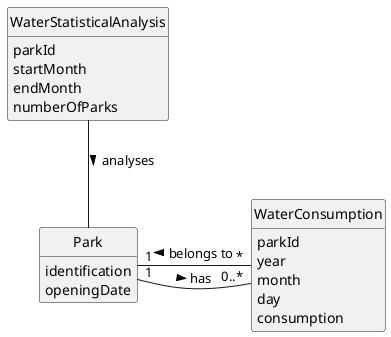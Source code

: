 @startuml
skinparam monochrome true
skinparam packageStyle rectangle
skinparam shadowing false

'left to right direction

skinparam classAttributeIconSize 0

hide circle
hide methods

'title Domain Model

class Park {
    identification
    openingDate
}

class WaterConsumption {
    parkId
    year
    month
    day
    consumption
}

class WaterStatisticalAnalysis {
    parkId
    startMonth
    endMonth
    numberOfParks
}

Park "1" - "0..*" WaterConsumption : has >
WaterConsumption "*" -- "1" Park : belongs to >
WaterStatisticalAnalysis -- Park : analyses >

@enduml